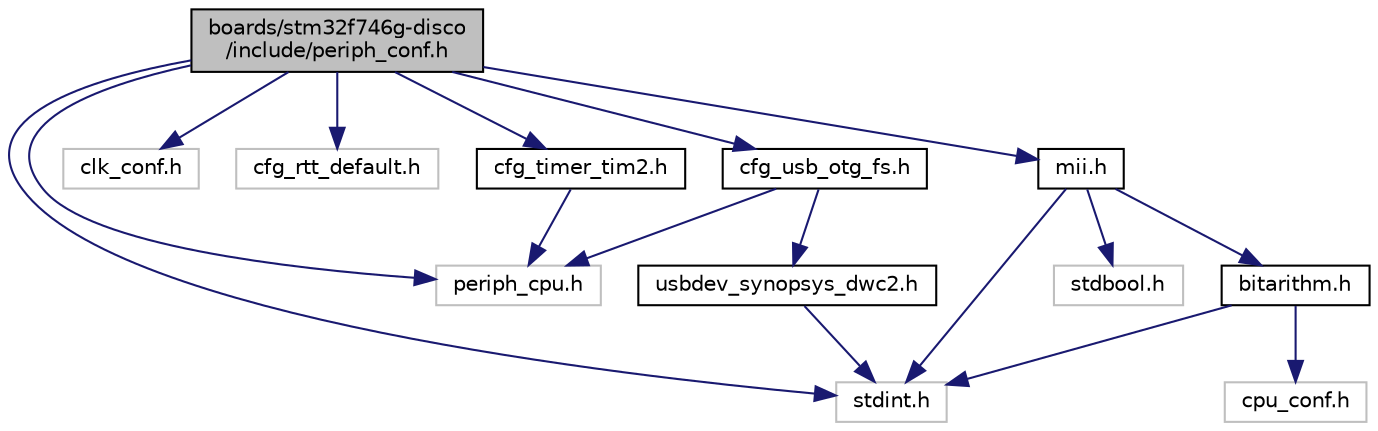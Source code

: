 digraph "boards/stm32f746g-disco/include/periph_conf.h"
{
 // LATEX_PDF_SIZE
  edge [fontname="Helvetica",fontsize="10",labelfontname="Helvetica",labelfontsize="10"];
  node [fontname="Helvetica",fontsize="10",shape=record];
  Node1 [label="boards/stm32f746g-disco\l/include/periph_conf.h",height=0.2,width=0.4,color="black", fillcolor="grey75", style="filled", fontcolor="black",tooltip="Configuration of CPU peripherals for STM32F746G-DISCO board."];
  Node1 -> Node2 [color="midnightblue",fontsize="10",style="solid",fontname="Helvetica"];
  Node2 [label="stdint.h",height=0.2,width=0.4,color="grey75", fillcolor="white", style="filled",tooltip=" "];
  Node1 -> Node3 [color="midnightblue",fontsize="10",style="solid",fontname="Helvetica"];
  Node3 [label="periph_cpu.h",height=0.2,width=0.4,color="grey75", fillcolor="white", style="filled",tooltip=" "];
  Node1 -> Node4 [color="midnightblue",fontsize="10",style="solid",fontname="Helvetica"];
  Node4 [label="clk_conf.h",height=0.2,width=0.4,color="grey75", fillcolor="white", style="filled",tooltip=" "];
  Node1 -> Node5 [color="midnightblue",fontsize="10",style="solid",fontname="Helvetica"];
  Node5 [label="cfg_rtt_default.h",height=0.2,width=0.4,color="grey75", fillcolor="white", style="filled",tooltip=" "];
  Node1 -> Node6 [color="midnightblue",fontsize="10",style="solid",fontname="Helvetica"];
  Node6 [label="cfg_timer_tim2.h",height=0.2,width=0.4,color="black", fillcolor="white", style="filled",URL="$cfg__timer__tim2_8h.html",tooltip="Common configuration for STM32 Timer peripheral based on TIM2."];
  Node6 -> Node3 [color="midnightblue",fontsize="10",style="solid",fontname="Helvetica"];
  Node1 -> Node7 [color="midnightblue",fontsize="10",style="solid",fontname="Helvetica"];
  Node7 [label="cfg_usb_otg_fs.h",height=0.2,width=0.4,color="black", fillcolor="white", style="filled",URL="$cfg__usb__otg__fs_8h.html",tooltip="Common configuration for STM32 OTG FS peripheral."];
  Node7 -> Node3 [color="midnightblue",fontsize="10",style="solid",fontname="Helvetica"];
  Node7 -> Node8 [color="midnightblue",fontsize="10",style="solid",fontname="Helvetica"];
  Node8 [label="usbdev_synopsys_dwc2.h",height=0.2,width=0.4,color="black", fillcolor="white", style="filled",URL="$usbdev__synopsys__dwc2_8h.html",tooltip="Low level USB FS/HS driver definitions for MCUs with Synopsys DWC2 IP core."];
  Node8 -> Node2 [color="midnightblue",fontsize="10",style="solid",fontname="Helvetica"];
  Node1 -> Node9 [color="midnightblue",fontsize="10",style="solid",fontname="Helvetica"];
  Node9 [label="mii.h",height=0.2,width=0.4,color="black", fillcolor="white", style="filled",URL="$mii_8h.html",tooltip="Interface definition for MII/RMII h."];
  Node9 -> Node10 [color="midnightblue",fontsize="10",style="solid",fontname="Helvetica"];
  Node10 [label="stdbool.h",height=0.2,width=0.4,color="grey75", fillcolor="white", style="filled",tooltip=" "];
  Node9 -> Node2 [color="midnightblue",fontsize="10",style="solid",fontname="Helvetica"];
  Node9 -> Node11 [color="midnightblue",fontsize="10",style="solid",fontname="Helvetica"];
  Node11 [label="bitarithm.h",height=0.2,width=0.4,color="black", fillcolor="white", style="filled",URL="$bitarithm_8h.html",tooltip="Helper functions for bit arithmetic."];
  Node11 -> Node2 [color="midnightblue",fontsize="10",style="solid",fontname="Helvetica"];
  Node11 -> Node12 [color="midnightblue",fontsize="10",style="solid",fontname="Helvetica"];
  Node12 [label="cpu_conf.h",height=0.2,width=0.4,color="grey75", fillcolor="white", style="filled",tooltip=" "];
}
